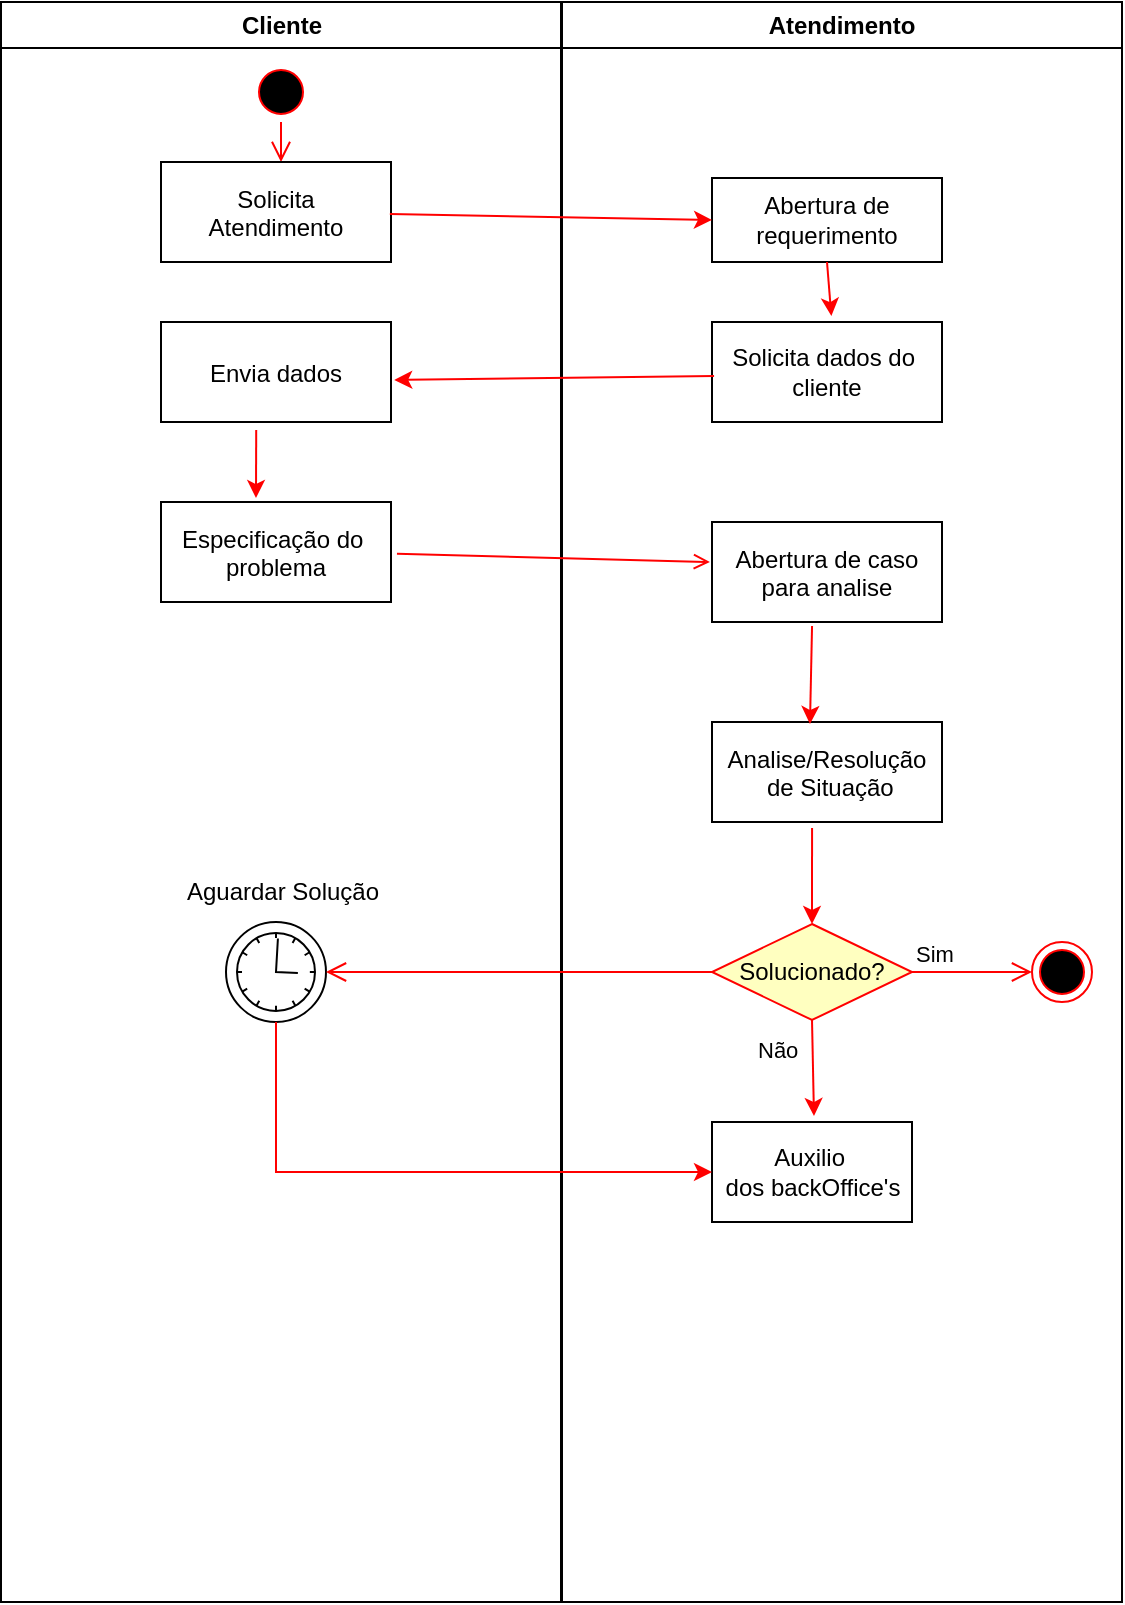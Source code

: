 <mxfile version="20.5.2" type="github">
  <diagram name="Page-1" id="e7e014a7-5840-1c2e-5031-d8a46d1fe8dd">
    <mxGraphModel dx="1381" dy="764" grid="1" gridSize="10" guides="1" tooltips="1" connect="1" arrows="1" fold="1" page="1" pageScale="1" pageWidth="1169" pageHeight="826" background="none" math="0" shadow="0">
      <root>
        <mxCell id="0" />
        <mxCell id="1" parent="0" />
        <mxCell id="2" value="Cliente" style="swimlane;whiteSpace=wrap" parent="1" vertex="1">
          <mxGeometry x="164.5" y="10" width="280" height="800" as="geometry" />
        </mxCell>
        <mxCell id="5" value="" style="ellipse;shape=startState;fillColor=#000000;strokeColor=#ff0000;" parent="2" vertex="1">
          <mxGeometry x="125" y="30" width="30" height="30" as="geometry" />
        </mxCell>
        <mxCell id="6" value="" style="edgeStyle=elbowEdgeStyle;elbow=horizontal;verticalAlign=bottom;endArrow=open;endSize=8;strokeColor=#FF0000;endFill=1;rounded=0" parent="2" source="5" target="7" edge="1">
          <mxGeometry x="100" y="40" as="geometry">
            <mxPoint x="115" y="110" as="targetPoint" />
          </mxGeometry>
        </mxCell>
        <mxCell id="7" value="Solicita&#xa;Atendimento" style="" parent="2" vertex="1">
          <mxGeometry x="80" y="80" width="115" height="50" as="geometry" />
        </mxCell>
        <mxCell id="8" value="Envia dados" style="" parent="2" vertex="1">
          <mxGeometry x="80" y="160" width="115" height="50" as="geometry" />
        </mxCell>
        <mxCell id="10" value="Especificação do &#xa;problema" style="" parent="2" vertex="1">
          <mxGeometry x="80" y="250" width="115" height="50" as="geometry" />
        </mxCell>
        <mxCell id="VdF0Jrrjqg4tvq7xKCed-46" value="" style="endArrow=classic;html=1;rounded=0;strokeColor=#FF0000;exitX=0.414;exitY=1.08;exitDx=0;exitDy=0;exitPerimeter=0;entryX=0.413;entryY=-0.04;entryDx=0;entryDy=0;entryPerimeter=0;" edge="1" parent="2" source="8" target="10">
          <mxGeometry width="50" height="50" relative="1" as="geometry">
            <mxPoint x="395.5" y="400" as="sourcePoint" />
            <mxPoint x="357.5" y="285" as="targetPoint" />
            <Array as="points" />
          </mxGeometry>
        </mxCell>
        <mxCell id="VdF0Jrrjqg4tvq7xKCed-52" value="" style="points=[[0.145,0.145,0],[0.5,0,0],[0.855,0.145,0],[1,0.5,0],[0.855,0.855,0],[0.5,1,0],[0.145,0.855,0],[0,0.5,0]];shape=mxgraph.bpmn.event;html=1;verticalLabelPosition=bottom;labelBackgroundColor=#ffffff;verticalAlign=top;align=center;perimeter=ellipsePerimeter;outlineConnect=0;aspect=fixed;outline=standard;symbol=timer;" vertex="1" parent="2">
          <mxGeometry x="112.5" y="460" width="50" height="50" as="geometry" />
        </mxCell>
        <mxCell id="VdF0Jrrjqg4tvq7xKCed-57" value="Aguardar Solução" style="text;html=1;align=center;verticalAlign=middle;resizable=0;points=[];autosize=1;strokeColor=none;fillColor=none;" vertex="1" parent="2">
          <mxGeometry x="80" y="430" width="120" height="30" as="geometry" />
        </mxCell>
        <mxCell id="3" value="Atendimento" style="swimlane;whiteSpace=wrap" parent="1" vertex="1">
          <mxGeometry x="445" y="10" width="280" height="800" as="geometry" />
        </mxCell>
        <mxCell id="16" value="Abertura de caso&#xa;para analise" style="" parent="3" vertex="1">
          <mxGeometry x="75" y="260" width="115" height="50" as="geometry" />
        </mxCell>
        <mxCell id="18" value="Analise/Resolução&#xa; de Situação" style="" parent="3" vertex="1">
          <mxGeometry x="75" y="360" width="115" height="50" as="geometry" />
        </mxCell>
        <mxCell id="IzCzCT9TgiFzf4YvqLsZ-50" value="Sim" style="edgeStyle=orthogonalEdgeStyle;html=1;align=left;verticalAlign=bottom;endArrow=open;endSize=8;strokeColor=#ff0000;rounded=0;entryX=0;entryY=0.5;entryDx=0;entryDy=0;" parent="3" source="IzCzCT9TgiFzf4YvqLsZ-49" target="38" edge="1">
          <mxGeometry x="-1" relative="1" as="geometry">
            <mxPoint x="185.5" y="522" as="targetPoint" />
          </mxGeometry>
        </mxCell>
        <mxCell id="IzCzCT9TgiFzf4YvqLsZ-49" value="Solucionado?" style="rhombus;whiteSpace=wrap;html=1;fillColor=#ffffc0;strokeColor=#ff0000;" parent="3" vertex="1">
          <mxGeometry x="75" y="461" width="100" height="48" as="geometry" />
        </mxCell>
        <mxCell id="IzCzCT9TgiFzf4YvqLsZ-52" value="" style="endArrow=classic;html=1;rounded=0;strokeColor=#FF0000;entryX=0.5;entryY=0;entryDx=0;entryDy=0;exitX=0.435;exitY=1.06;exitDx=0;exitDy=0;exitPerimeter=0;" parent="3" source="18" target="IzCzCT9TgiFzf4YvqLsZ-49" edge="1">
          <mxGeometry width="50" height="50" relative="1" as="geometry">
            <mxPoint x="235" y="400" as="sourcePoint" />
            <mxPoint x="165.5" y="322" as="targetPoint" />
          </mxGeometry>
        </mxCell>
        <mxCell id="38" value="" style="ellipse;shape=endState;fillColor=#000000;strokeColor=#ff0000" parent="3" vertex="1">
          <mxGeometry x="235" y="470" width="30" height="30" as="geometry" />
        </mxCell>
        <mxCell id="IzCzCT9TgiFzf4YvqLsZ-54" value="Abertura de requerimento" style="rounded=0;whiteSpace=wrap;html=1;" parent="3" vertex="1">
          <mxGeometry x="75" y="88" width="115" height="42" as="geometry" />
        </mxCell>
        <mxCell id="VdF0Jrrjqg4tvq7xKCed-42" value="" style="endArrow=classic;html=1;rounded=0;strokeColor=#FF0000;entryX=0.426;entryY=0.02;entryDx=0;entryDy=0;entryPerimeter=0;exitX=0.435;exitY=1.04;exitDx=0;exitDy=0;exitPerimeter=0;" edge="1" parent="3" source="16" target="18">
          <mxGeometry width="50" height="50" relative="1" as="geometry">
            <mxPoint x="65" y="370" as="sourcePoint" />
            <mxPoint x="165" y="360" as="targetPoint" />
          </mxGeometry>
        </mxCell>
        <mxCell id="VdF0Jrrjqg4tvq7xKCed-43" value="Solicita dados do&amp;nbsp; cliente" style="rounded=0;whiteSpace=wrap;html=1;" vertex="1" parent="3">
          <mxGeometry x="75" y="160" width="115" height="50" as="geometry" />
        </mxCell>
        <mxCell id="VdF0Jrrjqg4tvq7xKCed-44" value="" style="endArrow=classic;html=1;rounded=0;strokeColor=#FF0000;exitX=0.5;exitY=1;exitDx=0;exitDy=0;entryX=0.519;entryY=-0.06;entryDx=0;entryDy=0;entryPerimeter=0;" edge="1" parent="3" source="IzCzCT9TgiFzf4YvqLsZ-54" target="VdF0Jrrjqg4tvq7xKCed-43">
          <mxGeometry width="50" height="50" relative="1" as="geometry">
            <mxPoint x="115" y="400" as="sourcePoint" />
            <mxPoint x="119" y="190" as="targetPoint" />
          </mxGeometry>
        </mxCell>
        <mxCell id="VdF0Jrrjqg4tvq7xKCed-54" value="Auxilio&amp;nbsp;&lt;br&gt;dos backOffice&#39;s" style="html=1;dashed=0;whitespace=wrap;" vertex="1" parent="3">
          <mxGeometry x="75" y="560" width="100" height="50" as="geometry" />
        </mxCell>
        <mxCell id="VdF0Jrrjqg4tvq7xKCed-55" value="" style="endArrow=classic;html=1;rounded=0;strokeColor=#FF0000;exitX=0.5;exitY=1;exitDx=0;exitDy=0;entryX=0.51;entryY=-0.06;entryDx=0;entryDy=0;entryPerimeter=0;" edge="1" parent="3" source="IzCzCT9TgiFzf4YvqLsZ-49" target="VdF0Jrrjqg4tvq7xKCed-54">
          <mxGeometry width="50" height="50" relative="1" as="geometry">
            <mxPoint x="115" y="500" as="sourcePoint" />
            <mxPoint x="205" y="570" as="targetPoint" />
          </mxGeometry>
        </mxCell>
        <mxCell id="20" value="" style="endArrow=open;strokeColor=#FF0000;endFill=1;rounded=0;entryX=-0.009;entryY=0.4;entryDx=0;entryDy=0;exitX=1.026;exitY=0.517;exitDx=0;exitDy=0;exitPerimeter=0;entryPerimeter=0;" parent="1" source="10" target="16" edge="1">
          <mxGeometry relative="1" as="geometry">
            <mxPoint x="340" y="478" as="sourcePoint" />
          </mxGeometry>
        </mxCell>
        <mxCell id="IzCzCT9TgiFzf4YvqLsZ-51" value="Não" style="edgeStyle=orthogonalEdgeStyle;html=1;align=left;verticalAlign=top;endArrow=open;endSize=8;strokeColor=#ff0000;rounded=0;exitX=0;exitY=0.5;exitDx=0;exitDy=0;entryX=1;entryY=0.5;entryDx=0;entryDy=0;entryPerimeter=0;" parent="1" source="IzCzCT9TgiFzf4YvqLsZ-49" target="VdF0Jrrjqg4tvq7xKCed-52" edge="1">
          <mxGeometry x="-1" y="33" relative="1" as="geometry">
            <mxPoint x="310" y="430" as="targetPoint" />
            <mxPoint x="21" y="-7" as="offset" />
          </mxGeometry>
        </mxCell>
        <mxCell id="VdF0Jrrjqg4tvq7xKCed-39" value="" style="endArrow=classic;html=1;rounded=0;strokeColor=#FF0000;entryX=0;entryY=0.5;entryDx=0;entryDy=0;exitX=0.995;exitY=0.52;exitDx=0;exitDy=0;exitPerimeter=0;" edge="1" parent="1" source="7" target="IzCzCT9TgiFzf4YvqLsZ-54">
          <mxGeometry width="50" height="50" relative="1" as="geometry">
            <mxPoint x="410" y="130" as="sourcePoint" />
            <mxPoint x="440" y="90" as="targetPoint" />
            <Array as="points" />
          </mxGeometry>
        </mxCell>
        <mxCell id="VdF0Jrrjqg4tvq7xKCed-45" value="" style="endArrow=classic;html=1;rounded=0;strokeColor=#FF0000;exitX=0.009;exitY=0.54;exitDx=0;exitDy=0;exitPerimeter=0;entryX=1.014;entryY=0.58;entryDx=0;entryDy=0;entryPerimeter=0;" edge="1" parent="1" source="VdF0Jrrjqg4tvq7xKCed-43" target="8">
          <mxGeometry width="50" height="50" relative="1" as="geometry">
            <mxPoint x="560" y="410" as="sourcePoint" />
            <mxPoint x="610" y="360" as="targetPoint" />
          </mxGeometry>
        </mxCell>
        <mxCell id="VdF0Jrrjqg4tvq7xKCed-56" value="" style="endArrow=classic;html=1;rounded=0;strokeColor=#FF0000;exitX=0.5;exitY=1;exitDx=0;exitDy=0;exitPerimeter=0;entryX=0;entryY=0.5;entryDx=0;entryDy=0;entryPerimeter=0;" edge="1" parent="1" source="VdF0Jrrjqg4tvq7xKCed-52" target="VdF0Jrrjqg4tvq7xKCed-54">
          <mxGeometry width="50" height="50" relative="1" as="geometry">
            <mxPoint x="560" y="510" as="sourcePoint" />
            <mxPoint x="610" y="460" as="targetPoint" />
            <Array as="points">
              <mxPoint x="302" y="595" />
            </Array>
          </mxGeometry>
        </mxCell>
      </root>
    </mxGraphModel>
  </diagram>
</mxfile>
